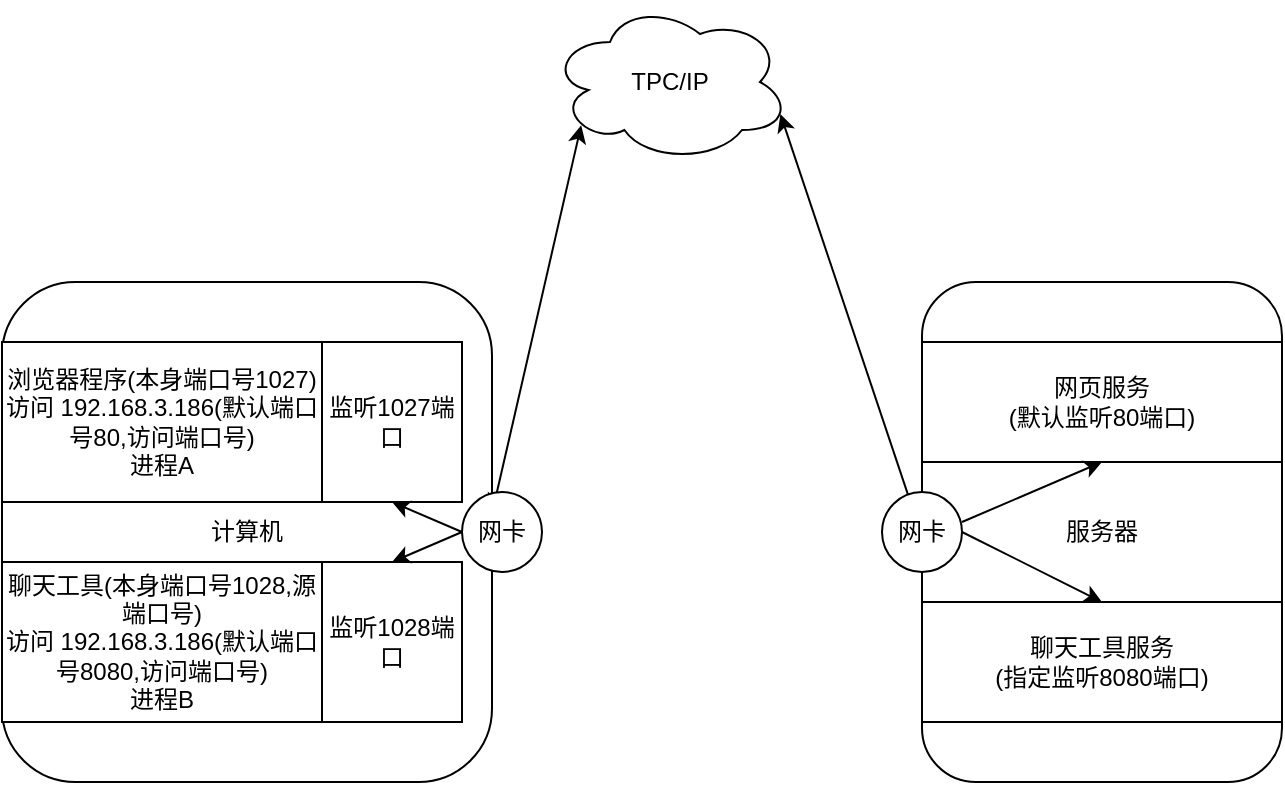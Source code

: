 <mxfile version="17.1.2" type="github">
  <diagram id="BQzLJCN88EPjjvsV7vlR" name="Page-1">
    <mxGraphModel dx="652" dy="368" grid="1" gridSize="10" guides="1" tooltips="1" connect="1" arrows="1" fold="1" page="1" pageScale="1" pageWidth="827" pageHeight="1169" math="0" shadow="0">
      <root>
        <mxCell id="0" />
        <mxCell id="1" parent="0" />
        <mxCell id="1PRlm6LPlb2SJdbiWRgC-1" value="计算机" style="rounded=1;whiteSpace=wrap;html=1;" vertex="1" parent="1">
          <mxGeometry x="20" y="160" width="245" height="250" as="geometry" />
        </mxCell>
        <mxCell id="1PRlm6LPlb2SJdbiWRgC-2" value="服务器" style="rounded=1;whiteSpace=wrap;html=1;" vertex="1" parent="1">
          <mxGeometry x="480" y="160" width="180" height="250" as="geometry" />
        </mxCell>
        <mxCell id="1PRlm6LPlb2SJdbiWRgC-3" value="浏览器程序(本身端口号1027)&lt;br&gt;访问 192.168.3.186(默认端口号80,访问端口号)&lt;br&gt;进程A" style="rounded=0;whiteSpace=wrap;html=1;" vertex="1" parent="1">
          <mxGeometry x="20" y="190" width="160" height="80" as="geometry" />
        </mxCell>
        <mxCell id="1PRlm6LPlb2SJdbiWRgC-7" value="聊天工具(本身端口号1028,源端口号)&lt;br&gt;访问 192.168.3.186(默认端口号8080,访问端口号)&lt;br&gt;进程B" style="rounded=0;whiteSpace=wrap;html=1;" vertex="1" parent="1">
          <mxGeometry x="20" y="300" width="160" height="80" as="geometry" />
        </mxCell>
        <mxCell id="1PRlm6LPlb2SJdbiWRgC-8" value="网页服务&lt;br&gt;(默认监听80端口)" style="rounded=0;whiteSpace=wrap;html=1;" vertex="1" parent="1">
          <mxGeometry x="480" y="190" width="180" height="60" as="geometry" />
        </mxCell>
        <mxCell id="1PRlm6LPlb2SJdbiWRgC-9" value="聊天工具服务&lt;br&gt;(指定监听8080端口)" style="rounded=0;whiteSpace=wrap;html=1;" vertex="1" parent="1">
          <mxGeometry x="480" y="320" width="180" height="60" as="geometry" />
        </mxCell>
        <mxCell id="1PRlm6LPlb2SJdbiWRgC-10" value="TPC/IP" style="ellipse;shape=cloud;whiteSpace=wrap;html=1;" vertex="1" parent="1">
          <mxGeometry x="294" y="20" width="120" height="80" as="geometry" />
        </mxCell>
        <mxCell id="1PRlm6LPlb2SJdbiWRgC-11" value="" style="endArrow=classic;startArrow=classic;html=1;rounded=0;entryX=0.13;entryY=0.77;entryDx=0;entryDy=0;entryPerimeter=0;exitX=1.001;exitY=0.459;exitDx=0;exitDy=0;exitPerimeter=0;" edge="1" parent="1" source="1PRlm6LPlb2SJdbiWRgC-1" target="1PRlm6LPlb2SJdbiWRgC-10">
          <mxGeometry width="50" height="50" relative="1" as="geometry">
            <mxPoint x="265" y="300" as="sourcePoint" />
            <mxPoint x="315" y="250" as="targetPoint" />
          </mxGeometry>
        </mxCell>
        <mxCell id="1PRlm6LPlb2SJdbiWRgC-12" value="" style="endArrow=classic;startArrow=classic;html=1;rounded=0;exitX=-0.014;exitY=0.479;exitDx=0;exitDy=0;exitPerimeter=0;entryX=0.96;entryY=0.7;entryDx=0;entryDy=0;entryPerimeter=0;" edge="1" parent="1" source="1PRlm6LPlb2SJdbiWRgC-2" target="1PRlm6LPlb2SJdbiWRgC-10">
          <mxGeometry width="50" height="50" relative="1" as="geometry">
            <mxPoint x="364" y="140" as="sourcePoint" />
            <mxPoint x="430" y="80" as="targetPoint" />
          </mxGeometry>
        </mxCell>
        <mxCell id="1PRlm6LPlb2SJdbiWRgC-13" value="网卡" style="ellipse;whiteSpace=wrap;html=1;aspect=fixed;" vertex="1" parent="1">
          <mxGeometry x="250" y="265" width="40" height="40" as="geometry" />
        </mxCell>
        <mxCell id="1PRlm6LPlb2SJdbiWRgC-14" value="网卡" style="ellipse;whiteSpace=wrap;html=1;aspect=fixed;" vertex="1" parent="1">
          <mxGeometry x="460" y="265" width="40" height="40" as="geometry" />
        </mxCell>
        <mxCell id="1PRlm6LPlb2SJdbiWRgC-15" value="监听1027端口" style="rounded=0;whiteSpace=wrap;html=1;" vertex="1" parent="1">
          <mxGeometry x="180" y="190" width="70" height="80" as="geometry" />
        </mxCell>
        <mxCell id="1PRlm6LPlb2SJdbiWRgC-16" value="监听1028端口" style="rounded=0;whiteSpace=wrap;html=1;" vertex="1" parent="1">
          <mxGeometry x="180" y="300" width="70" height="80" as="geometry" />
        </mxCell>
        <mxCell id="1PRlm6LPlb2SJdbiWRgC-19" value="" style="endArrow=classic;html=1;rounded=0;entryX=0.5;entryY=1;entryDx=0;entryDy=0;exitX=0;exitY=0.5;exitDx=0;exitDy=0;" edge="1" parent="1" source="1PRlm6LPlb2SJdbiWRgC-13" target="1PRlm6LPlb2SJdbiWRgC-15">
          <mxGeometry width="50" height="50" relative="1" as="geometry">
            <mxPoint x="320" y="290" as="sourcePoint" />
            <mxPoint x="370" y="240" as="targetPoint" />
          </mxGeometry>
        </mxCell>
        <mxCell id="1PRlm6LPlb2SJdbiWRgC-20" value="" style="endArrow=classic;html=1;rounded=0;entryX=0.5;entryY=0;entryDx=0;entryDy=0;exitX=0;exitY=0.5;exitDx=0;exitDy=0;" edge="1" parent="1" source="1PRlm6LPlb2SJdbiWRgC-13" target="1PRlm6LPlb2SJdbiWRgC-16">
          <mxGeometry width="50" height="50" relative="1" as="geometry">
            <mxPoint x="320" y="290" as="sourcePoint" />
            <mxPoint x="370" y="240" as="targetPoint" />
          </mxGeometry>
        </mxCell>
        <mxCell id="1PRlm6LPlb2SJdbiWRgC-21" value="" style="endArrow=classic;html=1;rounded=0;entryX=0.5;entryY=1;entryDx=0;entryDy=0;" edge="1" parent="1" target="1PRlm6LPlb2SJdbiWRgC-8">
          <mxGeometry width="50" height="50" relative="1" as="geometry">
            <mxPoint x="500" y="280" as="sourcePoint" />
            <mxPoint x="550" y="230" as="targetPoint" />
          </mxGeometry>
        </mxCell>
        <mxCell id="1PRlm6LPlb2SJdbiWRgC-22" value="" style="endArrow=classic;html=1;rounded=0;entryX=0.5;entryY=0;entryDx=0;entryDy=0;exitX=1;exitY=0.5;exitDx=0;exitDy=0;" edge="1" parent="1" source="1PRlm6LPlb2SJdbiWRgC-14" target="1PRlm6LPlb2SJdbiWRgC-9">
          <mxGeometry width="50" height="50" relative="1" as="geometry">
            <mxPoint x="320" y="290" as="sourcePoint" />
            <mxPoint x="370" y="240" as="targetPoint" />
          </mxGeometry>
        </mxCell>
      </root>
    </mxGraphModel>
  </diagram>
</mxfile>
